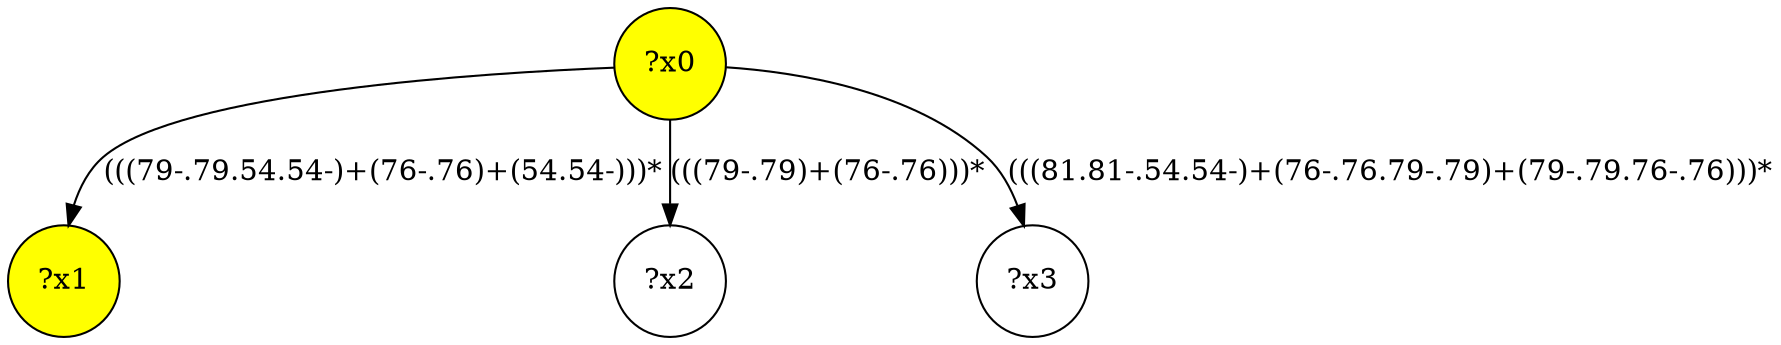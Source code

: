 digraph g {
	x0 [fillcolor="yellow", style="filled," shape=circle, label="?x0"];
	x1 [fillcolor="yellow", style="filled," shape=circle, label="?x1"];
	x0 -> x1 [label="(((79-.79.54.54-)+(76-.76)+(54.54-)))*"];
	x2 [shape=circle, label="?x2"];
	x0 -> x2 [label="(((79-.79)+(76-.76)))*"];
	x3 [shape=circle, label="?x3"];
	x0 -> x3 [label="(((81.81-.54.54-)+(76-.76.79-.79)+(79-.79.76-.76)))*"];
}
